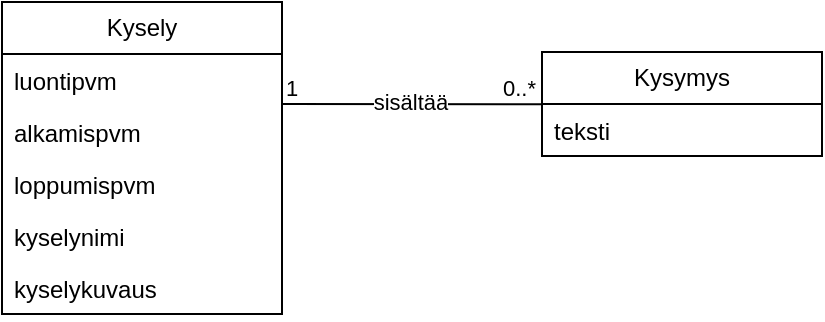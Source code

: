 <mxfile version="28.2.7">
  <diagram id="C5RBs43oDa-KdzZeNtuy" name="Page-1">
    <mxGraphModel dx="488" dy="221" grid="1" gridSize="10" guides="1" tooltips="1" connect="1" arrows="1" fold="1" page="1" pageScale="1" pageWidth="827" pageHeight="1169" math="0" shadow="0">
      <root>
        <mxCell id="WIyWlLk6GJQsqaUBKTNV-0" />
        <mxCell id="WIyWlLk6GJQsqaUBKTNV-1" parent="WIyWlLk6GJQsqaUBKTNV-0" />
        <mxCell id="JoBl5TrVzykHaEyNMU22-0" value="Kysely" style="swimlane;fontStyle=0;childLayout=stackLayout;horizontal=1;startSize=26;fillColor=none;horizontalStack=0;resizeParent=1;resizeParentMax=0;resizeLast=0;collapsible=1;marginBottom=0;whiteSpace=wrap;html=1;" vertex="1" parent="WIyWlLk6GJQsqaUBKTNV-1">
          <mxGeometry x="240" y="170" width="140" height="156" as="geometry" />
        </mxCell>
        <mxCell id="JoBl5TrVzykHaEyNMU22-1" value="luontipvm" style="text;strokeColor=none;fillColor=none;align=left;verticalAlign=top;spacingLeft=4;spacingRight=4;overflow=hidden;rotatable=0;points=[[0,0.5],[1,0.5]];portConstraint=eastwest;whiteSpace=wrap;html=1;" vertex="1" parent="JoBl5TrVzykHaEyNMU22-0">
          <mxGeometry y="26" width="140" height="26" as="geometry" />
        </mxCell>
        <mxCell id="JoBl5TrVzykHaEyNMU22-2" value="alkamispvm" style="text;strokeColor=none;fillColor=none;align=left;verticalAlign=top;spacingLeft=4;spacingRight=4;overflow=hidden;rotatable=0;points=[[0,0.5],[1,0.5]];portConstraint=eastwest;whiteSpace=wrap;html=1;" vertex="1" parent="JoBl5TrVzykHaEyNMU22-0">
          <mxGeometry y="52" width="140" height="26" as="geometry" />
        </mxCell>
        <mxCell id="JoBl5TrVzykHaEyNMU22-3" value="loppumispvm" style="text;strokeColor=none;fillColor=none;align=left;verticalAlign=top;spacingLeft=4;spacingRight=4;overflow=hidden;rotatable=0;points=[[0,0.5],[1,0.5]];portConstraint=eastwest;whiteSpace=wrap;html=1;" vertex="1" parent="JoBl5TrVzykHaEyNMU22-0">
          <mxGeometry y="78" width="140" height="26" as="geometry" />
        </mxCell>
        <mxCell id="JoBl5TrVzykHaEyNMU22-13" value="kyselynimi" style="text;strokeColor=none;fillColor=none;align=left;verticalAlign=top;spacingLeft=4;spacingRight=4;overflow=hidden;rotatable=0;points=[[0,0.5],[1,0.5]];portConstraint=eastwest;whiteSpace=wrap;html=1;" vertex="1" parent="JoBl5TrVzykHaEyNMU22-0">
          <mxGeometry y="104" width="140" height="26" as="geometry" />
        </mxCell>
        <mxCell id="JoBl5TrVzykHaEyNMU22-14" value="kyselykuvaus" style="text;strokeColor=none;fillColor=none;align=left;verticalAlign=top;spacingLeft=4;spacingRight=4;overflow=hidden;rotatable=0;points=[[0,0.5],[1,0.5]];portConstraint=eastwest;whiteSpace=wrap;html=1;" vertex="1" parent="JoBl5TrVzykHaEyNMU22-0">
          <mxGeometry y="130" width="140" height="26" as="geometry" />
        </mxCell>
        <mxCell id="JoBl5TrVzykHaEyNMU22-4" value="Kysymys" style="swimlane;fontStyle=0;childLayout=stackLayout;horizontal=1;startSize=26;fillColor=none;horizontalStack=0;resizeParent=1;resizeParentMax=0;resizeLast=0;collapsible=1;marginBottom=0;whiteSpace=wrap;html=1;" vertex="1" parent="WIyWlLk6GJQsqaUBKTNV-1">
          <mxGeometry x="510" y="195" width="140" height="52" as="geometry" />
        </mxCell>
        <mxCell id="JoBl5TrVzykHaEyNMU22-12" value="teksti" style="text;strokeColor=none;fillColor=none;align=left;verticalAlign=top;spacingLeft=4;spacingRight=4;overflow=hidden;rotatable=0;points=[[0,0.5],[1,0.5]];portConstraint=eastwest;whiteSpace=wrap;html=1;" vertex="1" parent="JoBl5TrVzykHaEyNMU22-4">
          <mxGeometry y="26" width="140" height="26" as="geometry" />
        </mxCell>
        <mxCell id="JoBl5TrVzykHaEyNMU22-8" value="" style="endArrow=none;html=1;edgeStyle=orthogonalEdgeStyle;rounded=0;entryX=0.003;entryY=0.928;entryDx=0;entryDy=0;entryPerimeter=0;" edge="1" parent="WIyWlLk6GJQsqaUBKTNV-1">
          <mxGeometry relative="1" as="geometry">
            <mxPoint x="380" y="221" as="sourcePoint" />
            <mxPoint x="510.42" y="221.128" as="targetPoint" />
            <Array as="points">
              <mxPoint x="381" y="221" />
            </Array>
          </mxGeometry>
        </mxCell>
        <mxCell id="JoBl5TrVzykHaEyNMU22-9" value="1" style="edgeLabel;resizable=0;html=1;align=left;verticalAlign=bottom;" connectable="0" vertex="1" parent="JoBl5TrVzykHaEyNMU22-8">
          <mxGeometry x="-1" relative="1" as="geometry" />
        </mxCell>
        <mxCell id="JoBl5TrVzykHaEyNMU22-10" value="0..*" style="edgeLabel;resizable=0;html=1;align=right;verticalAlign=bottom;" connectable="0" vertex="1" parent="JoBl5TrVzykHaEyNMU22-8">
          <mxGeometry x="1" relative="1" as="geometry">
            <mxPoint x="-3" as="offset" />
          </mxGeometry>
        </mxCell>
        <mxCell id="JoBl5TrVzykHaEyNMU22-11" value="sisältää" style="edgeLabel;html=1;align=center;verticalAlign=middle;resizable=0;points=[];" vertex="1" connectable="0" parent="JoBl5TrVzykHaEyNMU22-8">
          <mxGeometry x="-0.03" y="1" relative="1" as="geometry">
            <mxPoint as="offset" />
          </mxGeometry>
        </mxCell>
      </root>
    </mxGraphModel>
  </diagram>
</mxfile>
